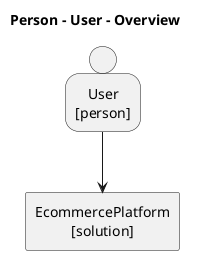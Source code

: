@startuml User_overview
title Person - User - Overview
skinparam defaultTextAlignment center
skinparam defaultTextAlignment<<atomic>> center
skinparam wrapWidth 200
skinparam maxMessageSize 150
hide stereotype
<style>
.composite {
BackgroundColor: transparent
LineColor: darkgray
LineStyle: 5
FontStyle: normal
}
</style>
person User <<atomic>> <<person>> [
User
[person]
]
rectangle EcommercePlatform <<solution>> <<atomic>> [
EcommercePlatform
[solution]
]
User --> EcommercePlatform
@enduml
